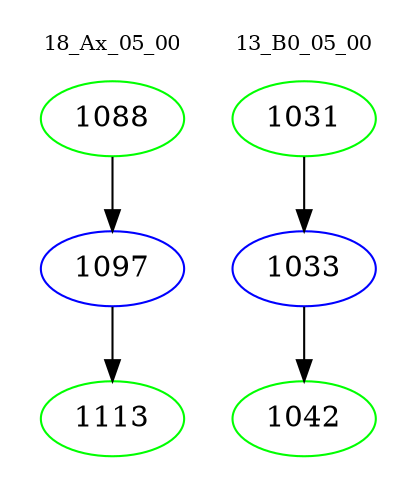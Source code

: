 digraph{
subgraph cluster_0 {
color = white
label = "18_Ax_05_00";
fontsize=10;
T0_1088 [label="1088", color="green"]
T0_1088 -> T0_1097 [color="black"]
T0_1097 [label="1097", color="blue"]
T0_1097 -> T0_1113 [color="black"]
T0_1113 [label="1113", color="green"]
}
subgraph cluster_1 {
color = white
label = "13_B0_05_00";
fontsize=10;
T1_1031 [label="1031", color="green"]
T1_1031 -> T1_1033 [color="black"]
T1_1033 [label="1033", color="blue"]
T1_1033 -> T1_1042 [color="black"]
T1_1042 [label="1042", color="green"]
}
}
